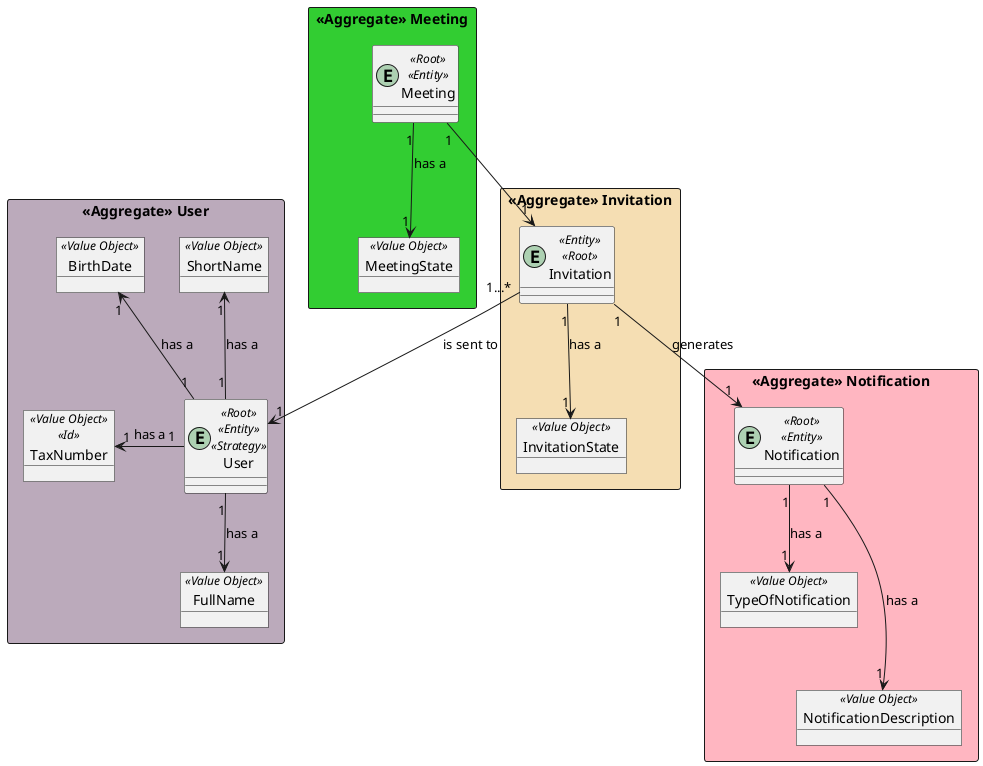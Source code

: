 @startuml

rectangle "<<Aggregate>> User" #bbaabb{

    entity User<<Root>><<Entity>><<Strategy>>
    object BirthDate<<Value Object>>
    object TaxNumber<<Value Object>><<Id>>
    object FullName<<Value Object>>
    object ShortName<<Value Object>>

    User"1" -up-> "1"BirthDate : has a
    User"1" -left-> "1"TaxNumber : has a
    User"1" --> "1" FullName : has a
    User "1" -up->"1"ShortName : has a
}

rectangle "<<Aggregate>> Meeting" #limegreen{

    entity Meeting<<Root>><<Entity>>
    object MeetingState<<Value Object>>
    Meeting "1"-->"1"MeetingState: has a
}

rectangle "<<Aggregate>> Notification" #lightpink{

    entity Notification<<Root>><<Entity>>
    object TypeOfNotification<<Value Object>>
    object NotificationDescription<<Value Object>>
    Notification "1"-->"1" TypeOfNotification: has a
    Notification "1"--->"1" NotificationDescription : has a
}

rectangle "<<Aggregate>> Invitation" #wheat{
    entity Invitation<<Entity>><<Root>>
    object InvitationState<<Value Object>>
    Meeting"1"-->"1"Invitation

    Invitation "1"-->"1" InvitationState: has a
    Invitation "1...*"-->"1" User: is sent to
    Invitation "1"-->"1" Notification: generates
}



@enduml